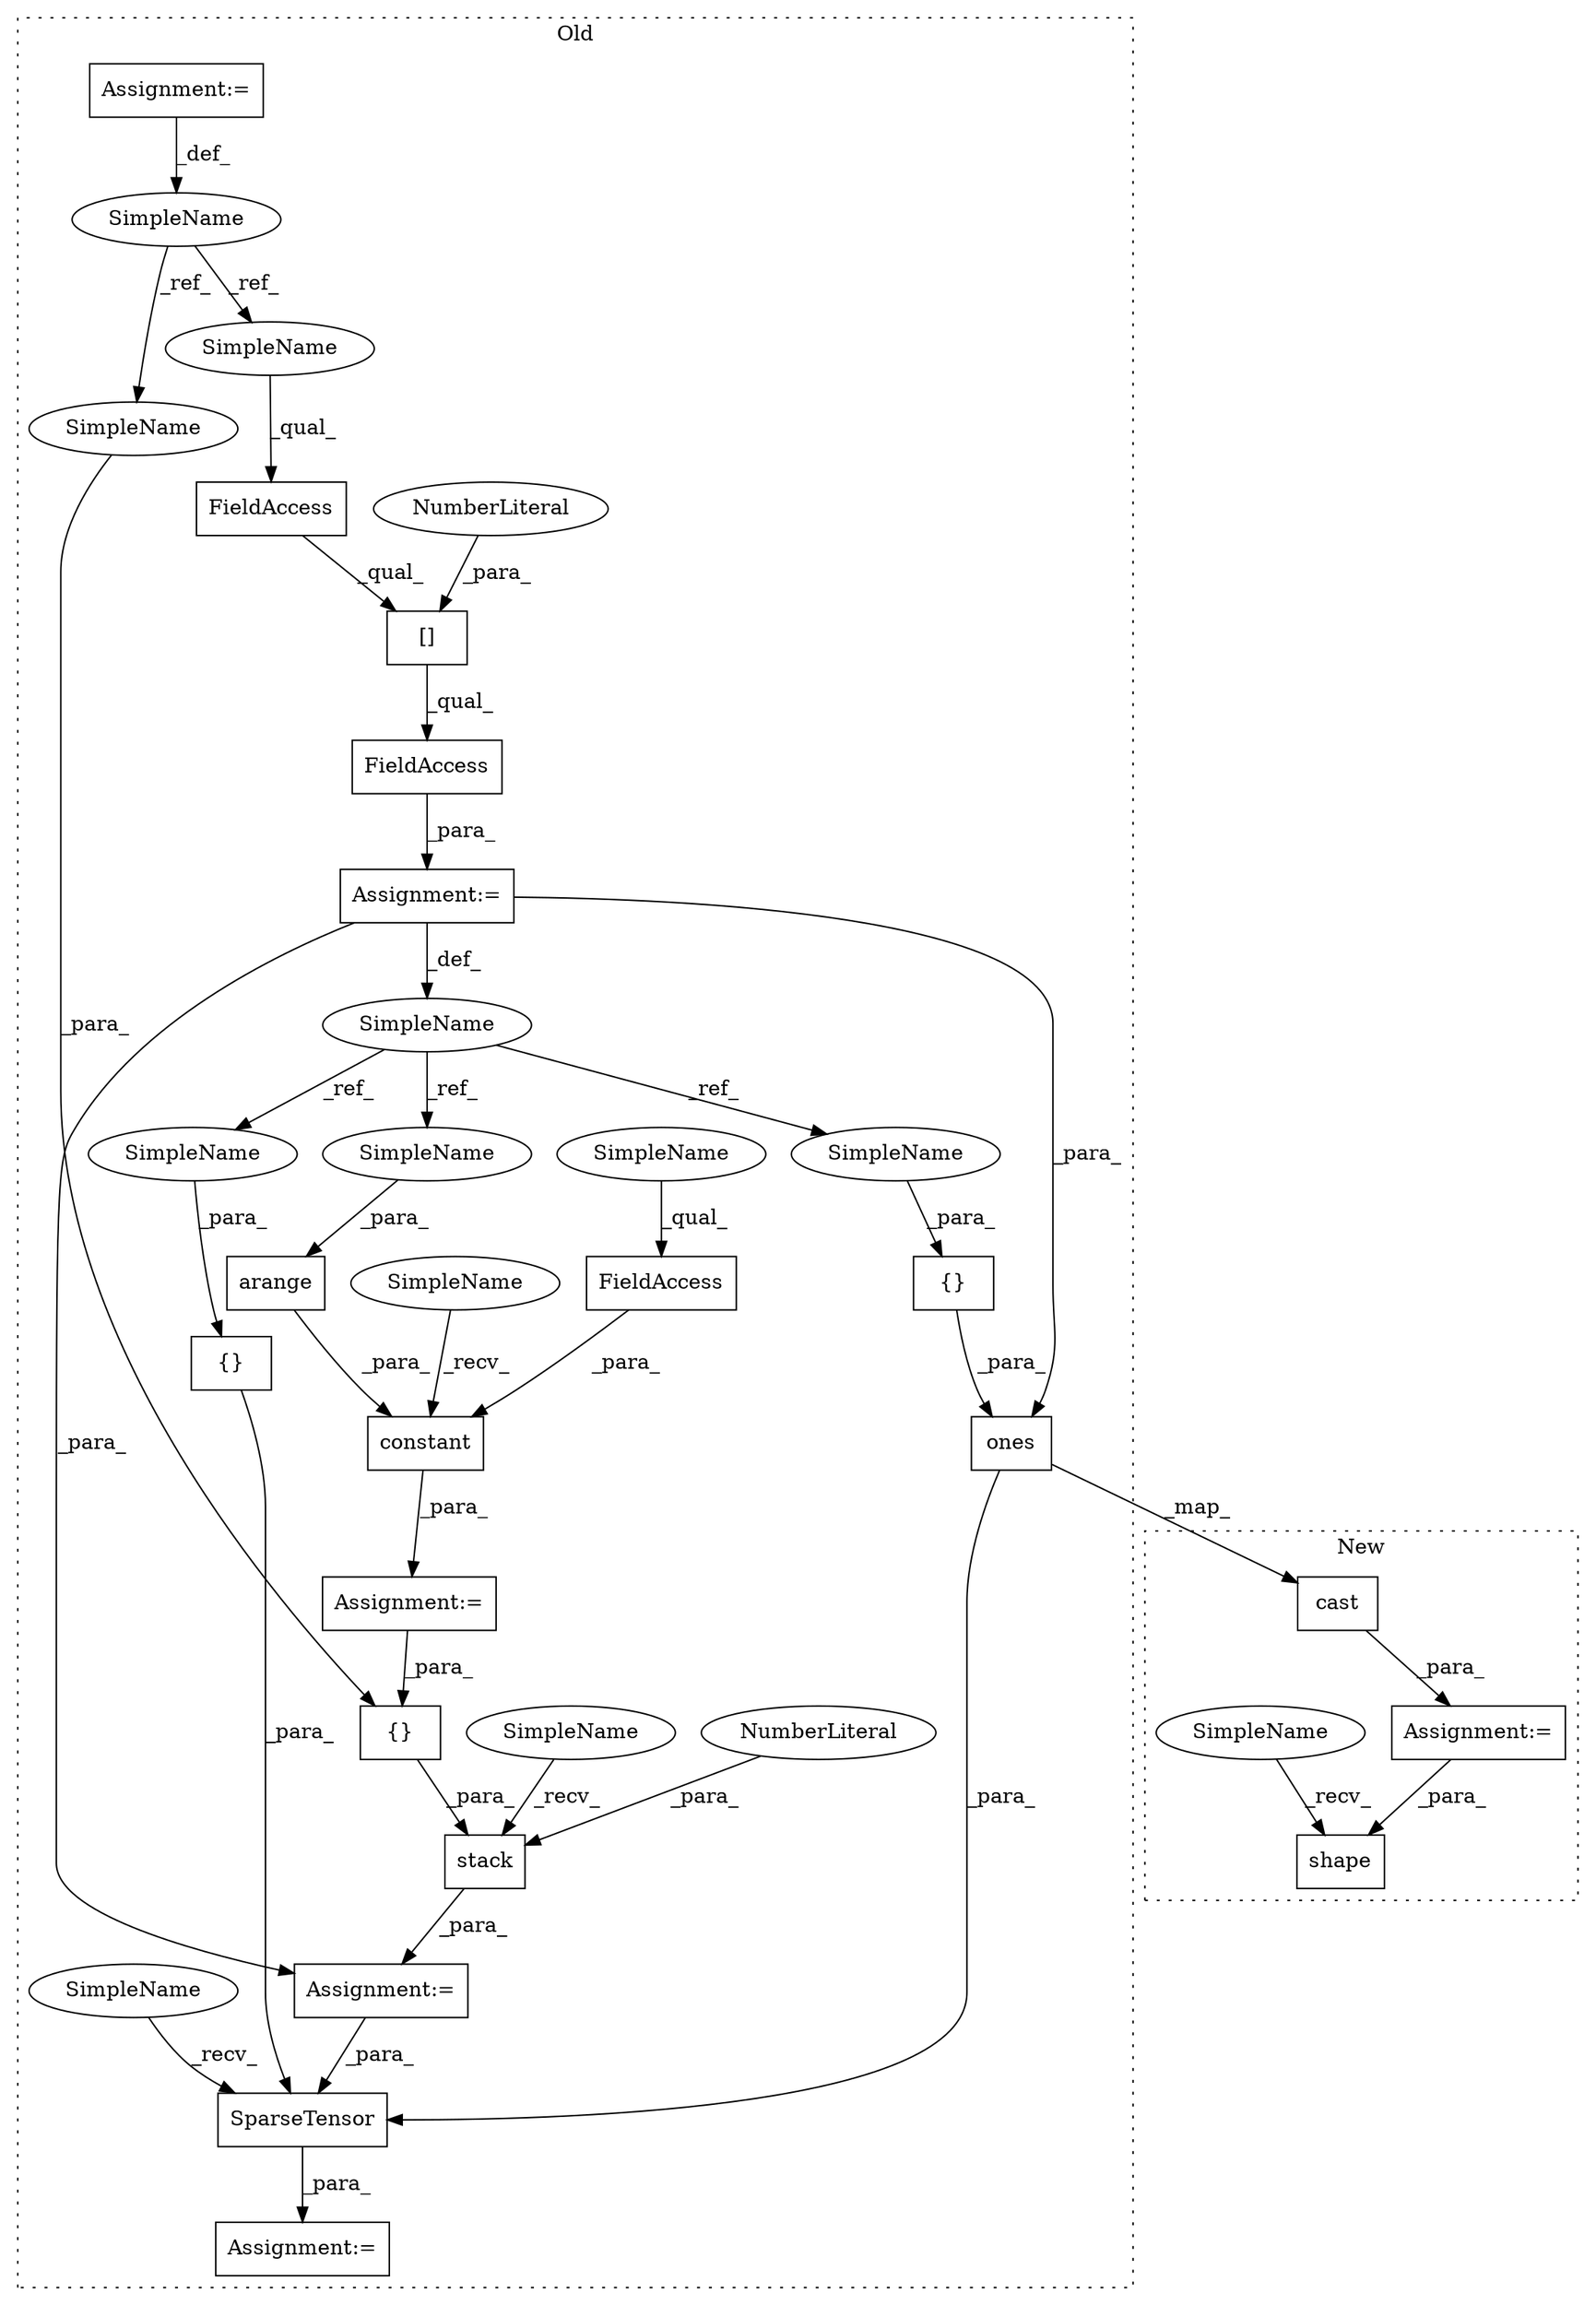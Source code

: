 digraph G {
subgraph cluster0 {
1 [label="constant" a="32" s="10791,10839" l="9,1" shape="box"];
3 [label="Assignment:=" a="7" s="10779" l="1" shape="box"];
4 [label="stack" a="32" s="10861,10896" l="6,1" shape="box"];
5 [label="NumberLiteral" a="34" s="10895" l="1" shape="ellipse"];
6 [label="{}" a="4" s="10876,10893" l="1,1" shape="box"];
7 [label="SparseTensor" a="32" s="10922,11024" l="13,1" shape="box"];
8 [label="{}" a="4" s="10964,10973" l="1,1" shape="box"];
9 [label="arange" a="32" s="10806,10821" l="7,1" shape="box"];
10 [label="{}" a="4" s="11004,11023" l="1,1" shape="box"];
11 [label="FieldAccess" a="22" s="10823" l="16" shape="box"];
12 [label="ones" a="32" s="10950,10993" l="5,1" shape="box"];
14 [label="SimpleName" a="42" s="10693" l="8" shape="ellipse"];
15 [label="Assignment:=" a="7" s="10910" l="1" shape="box"];
16 [label="Assignment:=" a="7" s="10849" l="1" shape="box"];
17 [label="Assignment:=" a="7" s="10701" l="1" shape="box"];
18 [label="FieldAccess" a="22" s="10702" l="27" shape="box"];
19 [label="[]" a="2" s="10702,10722" l="19,1" shape="box"];
20 [label="NumberLiteral" a="34" s="10721" l="1" shape="ellipse"];
21 [label="FieldAccess" a="22" s="10702" l="18" shape="box"];
22 [label="SimpleName" a="42" s="10641" l="12" shape="ellipse"];
24 [label="Assignment:=" a="7" s="10488" l="12" shape="box"];
25 [label="SimpleName" a="42" s="10702" l="12" shape="ellipse"];
26 [label="SimpleName" a="42" s="10881" l="12" shape="ellipse"];
27 [label="SimpleName" a="42" s="10850" l="10" shape="ellipse"];
28 [label="SimpleName" a="42" s="10780" l="10" shape="ellipse"];
29 [label="SimpleName" a="42" s="10823" l="10" shape="ellipse"];
30 [label="SimpleName" a="42" s="10911" l="10" shape="ellipse"];
31 [label="SimpleName" a="42" s="10965" l="8" shape="ellipse"];
32 [label="SimpleName" a="42" s="10813" l="8" shape="ellipse"];
33 [label="SimpleName" a="42" s="11005" l="8" shape="ellipse"];
label = "Old";
style="dotted";
}
subgraph cluster1 {
2 [label="shape" a="32" s="10341,10357" l="6,1" shape="box"];
13 [label="cast" a="32" s="10209,10243" l="5,1" shape="box"];
23 [label="Assignment:=" a="7" s="10197" l="1" shape="box"];
34 [label="SimpleName" a="42" s="10330" l="10" shape="ellipse"];
label = "New";
style="dotted";
}
1 -> 3 [label="_para_"];
3 -> 6 [label="_para_"];
4 -> 16 [label="_para_"];
5 -> 4 [label="_para_"];
6 -> 4 [label="_para_"];
7 -> 15 [label="_para_"];
8 -> 12 [label="_para_"];
9 -> 1 [label="_para_"];
10 -> 7 [label="_para_"];
11 -> 1 [label="_para_"];
12 -> 13 [label="_map_"];
12 -> 7 [label="_para_"];
13 -> 23 [label="_para_"];
14 -> 32 [label="_ref_"];
14 -> 33 [label="_ref_"];
14 -> 31 [label="_ref_"];
16 -> 7 [label="_para_"];
17 -> 12 [label="_para_"];
17 -> 16 [label="_para_"];
17 -> 14 [label="_def_"];
18 -> 17 [label="_para_"];
19 -> 18 [label="_qual_"];
20 -> 19 [label="_para_"];
21 -> 19 [label="_qual_"];
22 -> 25 [label="_ref_"];
22 -> 26 [label="_ref_"];
23 -> 2 [label="_para_"];
24 -> 22 [label="_def_"];
25 -> 21 [label="_qual_"];
26 -> 6 [label="_para_"];
27 -> 4 [label="_recv_"];
28 -> 1 [label="_recv_"];
29 -> 11 [label="_qual_"];
30 -> 7 [label="_recv_"];
31 -> 8 [label="_para_"];
32 -> 9 [label="_para_"];
33 -> 10 [label="_para_"];
34 -> 2 [label="_recv_"];
}